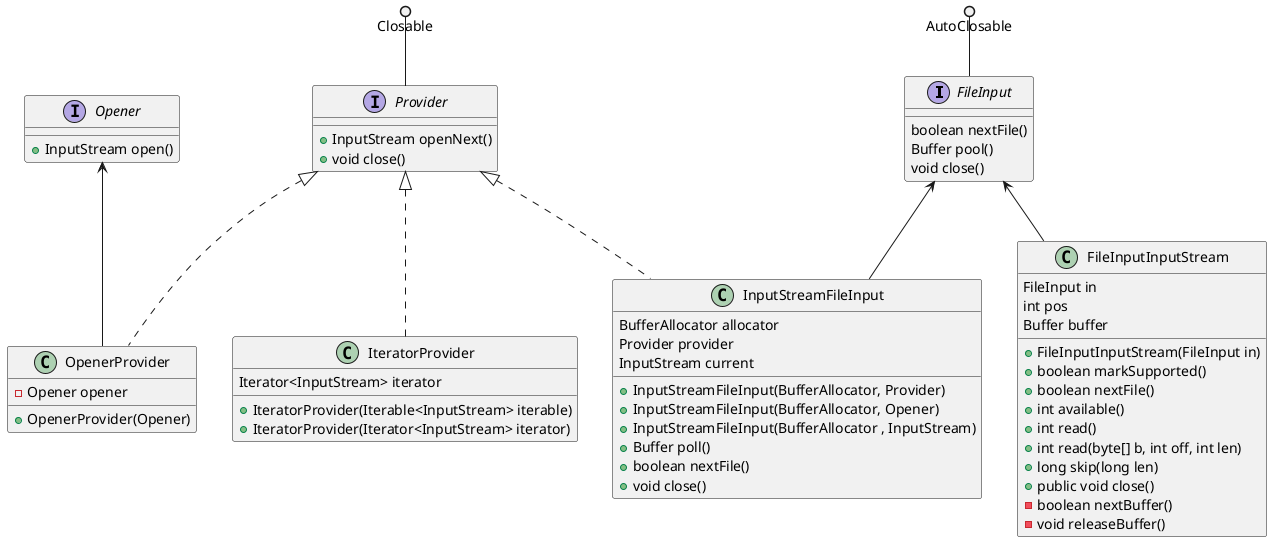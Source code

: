 @startuml

/'
abstract class AbstractList
abstract AbstractCollection
interface List
interface Collection
'/

interface FileInput {
  boolean nextFile()
  Buffer pool()
  void close()
}
/'
class ListFileInput
class Inputs
'/

/'------------------------------------------------------
  InputStreamFileInput
------------------------------------------------------'/

interface Provider {
  + InputStream openNext()
  + void close()
}

interface Opener {
  + InputStream open()
}

class IteratorProvider {
  Iterator<InputStream> iterator
  +IteratorProvider(Iterable<InputStream> iterable)
  +IteratorProvider(Iterator<InputStream> iterator)
}

class OpenerProvider {
  - Opener opener
  + OpenerProvider(Opener)
}


class FileInputInputStream {
  FileInput in
  int pos
  Buffer buffer

  +FileInputInputStream(FileInput in)
  +boolean markSupported()
  +boolean nextFile()
  +int available()
  +int read()
  +int read(byte[] b, int off, int len)
  +long skip(long len)
  +public void close()
  -boolean nextBuffer()
  -void releaseBuffer()
}

class InputStreamFileInput {
  BufferAllocator allocator
  Provider provider
  InputStream current

  +InputStreamFileInput(BufferAllocator, Provider)
  +InputStreamFileInput(BufferAllocator, Opener)
  +InputStreamFileInput(BufferAllocator , InputStream)
  +Buffer poll()
  +boolean nextFile()
  +void close()


}


/' is-a <|--, '/
AutoClosable().. FileInput
Closable().. Provider
/' FileInput <|-- InputStreamFileInput '/
FileInput <-- FileInputInputStream
FileInput <--  InputStreamFileInput
Provider  <|.. InputStreamFileInput
Provider  <|.. OpenerProvider
Opener    <-- OpenerProvider
Provider  <|.. IteratorProvider

/' FileInput <|.. ListFileInput '/
/' FileInput <|.. Inputs '/

/'
-	private
#	protected
~	package private
+	public
'/

@enduml
